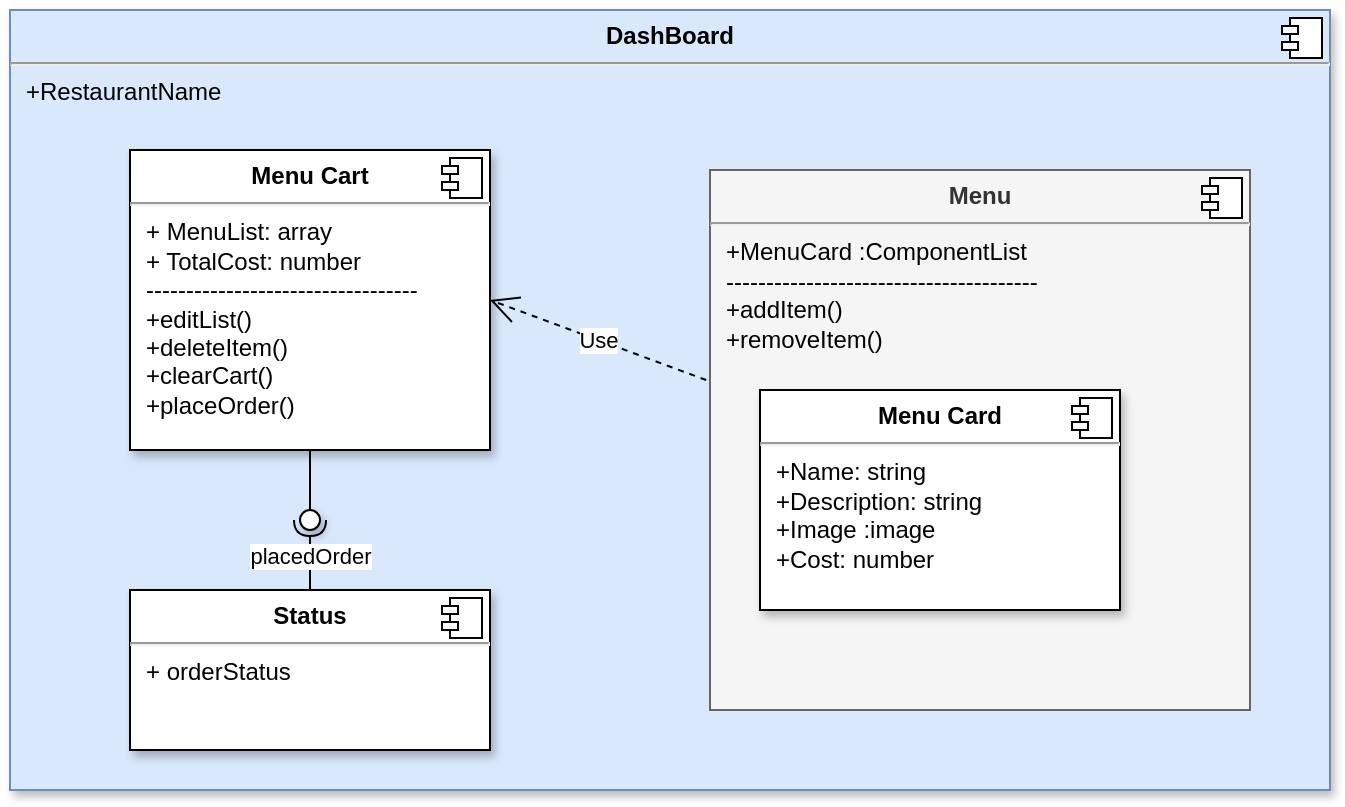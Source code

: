 <mxfile version="14.9.4" type="google"><diagram id="4MGYMzCdgB9um5SnQikA" name="Page-1"><mxGraphModel dx="868" dy="482" grid="1" gridSize="10" guides="1" tooltips="1" connect="1" arrows="1" fold="1" page="1" pageScale="1" pageWidth="827" pageHeight="1169" math="0" shadow="0"><root><mxCell id="0"/><mxCell id="1" parent="0"/><mxCell id="afuiaaIAdBzGYJs9Xy6G-1" value="&lt;p style=&quot;margin: 0px ; margin-top: 6px ; text-align: center&quot;&gt;&lt;b&gt;DashBoard&lt;/b&gt;&lt;/p&gt;&lt;hr&gt;&lt;p style=&quot;margin: 0px ; margin-left: 8px&quot;&gt;+RestaurantName&lt;/p&gt;" style="align=left;overflow=fill;html=1;dropTarget=0;fillColor=#dae8fc;strokeColor=#6c8ebf;shadow=1;" vertex="1" parent="1"><mxGeometry x="140" y="50" width="660" height="390" as="geometry"/></mxCell><mxCell id="afuiaaIAdBzGYJs9Xy6G-2" value="" style="shape=component;jettyWidth=8;jettyHeight=4;" vertex="1" parent="afuiaaIAdBzGYJs9Xy6G-1"><mxGeometry x="1" width="20" height="20" relative="1" as="geometry"><mxPoint x="-24" y="4" as="offset"/></mxGeometry></mxCell><mxCell id="afuiaaIAdBzGYJs9Xy6G-3" value="&lt;p style=&quot;margin: 0px ; margin-top: 6px ; text-align: center&quot;&gt;&lt;b&gt;Menu&lt;/b&gt;&lt;/p&gt;&lt;hr&gt;&lt;p style=&quot;color: rgb(0 , 0 , 0) ; margin: 0px 0px 0px 8px&quot;&gt;+MenuCard :ComponentList&lt;/p&gt;&lt;p style=&quot;color: rgb(0 , 0 , 0) ; margin: 0px 0px 0px 8px&quot;&gt;---------------------------------------&lt;/p&gt;&lt;p style=&quot;color: rgb(0 , 0 , 0) ; margin: 0px 0px 0px 8px&quot;&gt;+addItem()&lt;/p&gt;&lt;p style=&quot;color: rgb(0 , 0 , 0) ; margin: 0px 0px 0px 8px&quot;&gt;+removeItem()&lt;/p&gt;&lt;p style=&quot;color: rgb(0 , 0 , 0) ; margin: 0px 0px 0px 8px&quot;&gt;&lt;br&gt;&lt;/p&gt;" style="align=left;overflow=fill;html=1;dropTarget=0;fillColor=#f5f5f5;strokeColor=#666666;fontColor=#333333;" vertex="1" parent="1"><mxGeometry x="490" y="130" width="270" height="270" as="geometry"/></mxCell><mxCell id="afuiaaIAdBzGYJs9Xy6G-4" value="" style="shape=component;jettyWidth=8;jettyHeight=4;" vertex="1" parent="afuiaaIAdBzGYJs9Xy6G-3"><mxGeometry x="1" width="20" height="20" relative="1" as="geometry"><mxPoint x="-24" y="4" as="offset"/></mxGeometry></mxCell><mxCell id="afuiaaIAdBzGYJs9Xy6G-11" value="&lt;p style=&quot;margin: 0px ; margin-top: 6px ; text-align: center&quot;&gt;&lt;b&gt;Status&lt;/b&gt;&lt;/p&gt;&lt;hr&gt;&lt;p style=&quot;margin: 0px ; margin-left: 8px&quot;&gt;+ orderStatus&lt;br&gt;&lt;br&gt;&lt;/p&gt;" style="align=left;overflow=fill;html=1;dropTarget=0;shadow=1;" vertex="1" parent="1"><mxGeometry x="200" y="340" width="180" height="80" as="geometry"/></mxCell><mxCell id="afuiaaIAdBzGYJs9Xy6G-12" value="" style="shape=component;jettyWidth=8;jettyHeight=4;" vertex="1" parent="afuiaaIAdBzGYJs9Xy6G-11"><mxGeometry x="1" width="20" height="20" relative="1" as="geometry"><mxPoint x="-24" y="4" as="offset"/></mxGeometry></mxCell><mxCell id="afuiaaIAdBzGYJs9Xy6G-13" value="&lt;p style=&quot;margin: 0px ; margin-top: 6px ; text-align: center&quot;&gt;&lt;b&gt;Menu Cart&lt;/b&gt;&lt;/p&gt;&lt;hr&gt;&lt;p style=&quot;margin: 0px ; margin-left: 8px&quot;&gt;+ MenuList: array&lt;br&gt;&lt;/p&gt;&lt;p style=&quot;margin: 0px ; margin-left: 8px&quot;&gt;+ TotalCost: number&lt;/p&gt;&lt;p style=&quot;margin: 0px ; margin-left: 8px&quot;&gt;----------------------------------&lt;/p&gt;&lt;p style=&quot;margin: 0px ; margin-left: 8px&quot;&gt;+editList()&lt;/p&gt;&lt;p style=&quot;margin: 0px ; margin-left: 8px&quot;&gt;+deleteItem()&lt;/p&gt;&lt;p style=&quot;margin: 0px ; margin-left: 8px&quot;&gt;+clearCart()&lt;/p&gt;&lt;p style=&quot;margin: 0px ; margin-left: 8px&quot;&gt;+placeOrder()&lt;/p&gt;" style="align=left;overflow=fill;html=1;dropTarget=0;shadow=1;" vertex="1" parent="1"><mxGeometry x="200" y="120" width="180" height="150" as="geometry"/></mxCell><mxCell id="afuiaaIAdBzGYJs9Xy6G-14" value="" style="shape=component;jettyWidth=8;jettyHeight=4;" vertex="1" parent="afuiaaIAdBzGYJs9Xy6G-13"><mxGeometry x="1" width="20" height="20" relative="1" as="geometry"><mxPoint x="-24" y="4" as="offset"/></mxGeometry></mxCell><mxCell id="afuiaaIAdBzGYJs9Xy6G-15" value="&lt;p style=&quot;margin: 0px ; margin-top: 6px ; text-align: center&quot;&gt;&lt;b&gt;Menu Card&lt;/b&gt;&lt;/p&gt;&lt;hr&gt;&lt;p style=&quot;margin: 0px 0px 0px 8px&quot;&gt;+Name: string&lt;br&gt;&lt;/p&gt;&lt;p style=&quot;margin: 0px 0px 0px 8px&quot;&gt;+Description: string&lt;/p&gt;&lt;p style=&quot;margin: 0px 0px 0px 8px&quot;&gt;+Image :image&lt;/p&gt;&lt;p style=&quot;margin: 0px 0px 0px 8px&quot;&gt;+Cost: number&lt;/p&gt;" style="align=left;overflow=fill;html=1;dropTarget=0;shadow=1;" vertex="1" parent="1"><mxGeometry x="515" y="240" width="180" height="110" as="geometry"/></mxCell><mxCell id="afuiaaIAdBzGYJs9Xy6G-16" value="" style="shape=component;jettyWidth=8;jettyHeight=4;" vertex="1" parent="afuiaaIAdBzGYJs9Xy6G-15"><mxGeometry x="1" width="20" height="20" relative="1" as="geometry"><mxPoint x="-24" y="4" as="offset"/></mxGeometry></mxCell><mxCell id="afuiaaIAdBzGYJs9Xy6G-17" value="Use" style="endArrow=open;endSize=12;dashed=1;html=1;exitX=-0.007;exitY=0.389;exitDx=0;exitDy=0;entryX=1;entryY=0.5;entryDx=0;entryDy=0;exitPerimeter=0;" edge="1" parent="1" source="afuiaaIAdBzGYJs9Xy6G-3" target="afuiaaIAdBzGYJs9Xy6G-13"><mxGeometry width="160" relative="1" as="geometry"><mxPoint x="330" y="260" as="sourcePoint"/><mxPoint x="370" y="225" as="targetPoint"/></mxGeometry></mxCell><mxCell id="afuiaaIAdBzGYJs9Xy6G-19" value="" style="rounded=0;orthogonalLoop=1;jettySize=auto;html=1;endArrow=none;endFill=0;exitX=0.5;exitY=1;exitDx=0;exitDy=0;" edge="1" target="afuiaaIAdBzGYJs9Xy6G-21" parent="1" source="afuiaaIAdBzGYJs9Xy6G-13"><mxGeometry relative="1" as="geometry"><mxPoint x="390" y="265" as="sourcePoint"/></mxGeometry></mxCell><mxCell id="afuiaaIAdBzGYJs9Xy6G-20" value="placedOrder" style="rounded=0;orthogonalLoop=1;jettySize=auto;html=1;endArrow=halfCircle;endFill=0;entryX=0.5;entryY=0.5;entryDx=0;entryDy=0;endSize=6;strokeWidth=1;exitX=0.5;exitY=0;exitDx=0;exitDy=0;" edge="1" target="afuiaaIAdBzGYJs9Xy6G-21" parent="1" source="afuiaaIAdBzGYJs9Xy6G-11"><mxGeometry relative="1" as="geometry"><mxPoint x="430" y="265" as="sourcePoint"/></mxGeometry></mxCell><mxCell id="afuiaaIAdBzGYJs9Xy6G-21" value="" style="ellipse;whiteSpace=wrap;html=1;fontFamily=Helvetica;fontSize=12;fontColor=#000000;align=center;strokeColor=#000000;fillColor=#ffffff;points=[];aspect=fixed;resizable=0;shadow=1;" vertex="1" parent="1"><mxGeometry x="285" y="300" width="10" height="10" as="geometry"/></mxCell></root></mxGraphModel></diagram></mxfile>